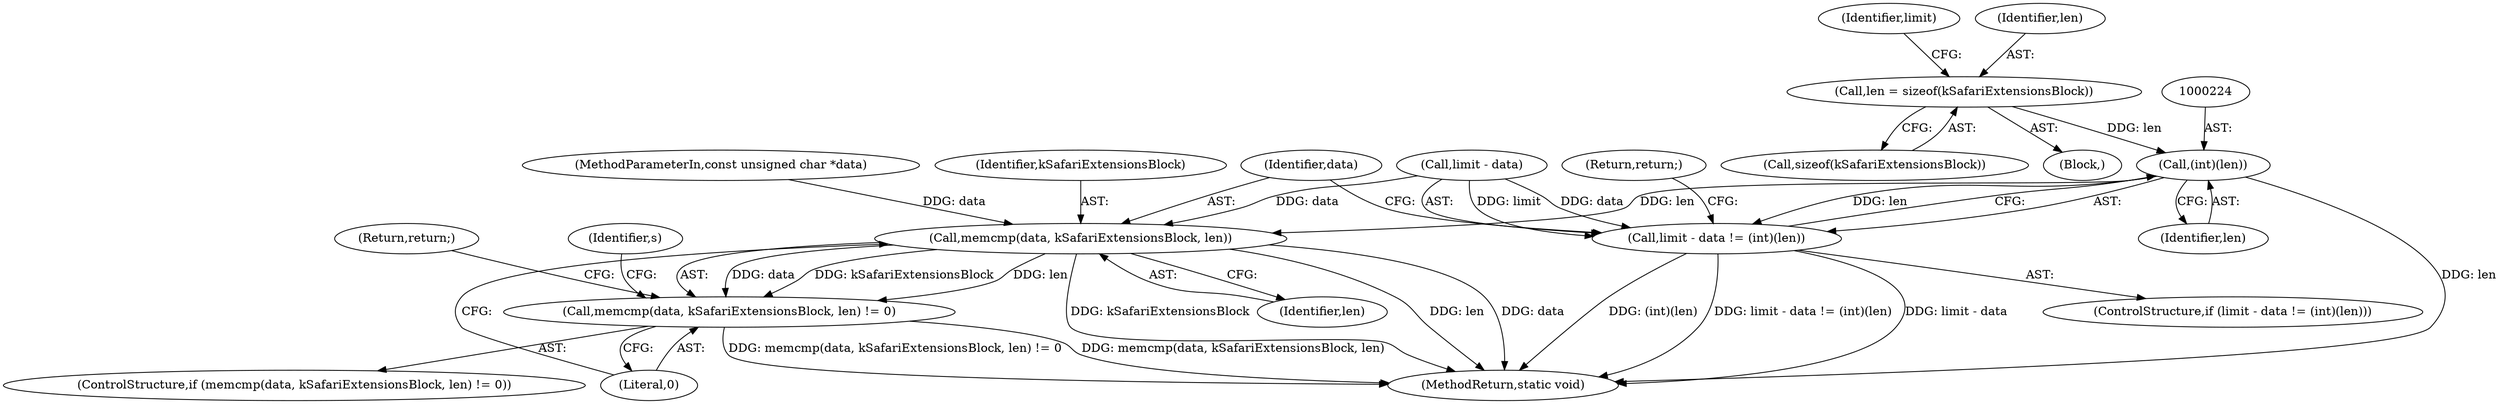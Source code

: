 digraph "0_openssl_a004e72b95835136d3f1ea90517f706c24c03da7_1@API" {
"1000214" [label="(Call,len = sizeof(kSafariExtensionsBlock))"];
"1000223" [label="(Call,(int)(len))"];
"1000219" [label="(Call,limit - data != (int)(len))"];
"1000229" [label="(Call,memcmp(data, kSafariExtensionsBlock, len))"];
"1000228" [label="(Call,memcmp(data, kSafariExtensionsBlock, len) != 0)"];
"1000234" [label="(Return,return;)"];
"1000121" [label="(MethodParameterIn,const unsigned char *data)"];
"1000212" [label="(Block,)"];
"1000219" [label="(Call,limit - data != (int)(len))"];
"1000218" [label="(ControlStructure,if (limit - data != (int)(len)))"];
"1000221" [label="(Identifier,limit)"];
"1000214" [label="(Call,len = sizeof(kSafariExtensionsBlock))"];
"1000226" [label="(Return,return;)"];
"1000223" [label="(Call,(int)(len))"];
"1000231" [label="(Identifier,kSafariExtensionsBlock)"];
"1000229" [label="(Call,memcmp(data, kSafariExtensionsBlock, len))"];
"1000228" [label="(Call,memcmp(data, kSafariExtensionsBlock, len) != 0)"];
"1000225" [label="(Identifier,len)"];
"1000227" [label="(ControlStructure,if (memcmp(data, kSafariExtensionsBlock, len) != 0))"];
"1000215" [label="(Identifier,len)"];
"1000230" [label="(Identifier,data)"];
"1000232" [label="(Identifier,len)"];
"1000220" [label="(Call,limit - data)"];
"1000216" [label="(Call,sizeof(kSafariExtensionsBlock))"];
"1000242" [label="(MethodReturn,static void)"];
"1000233" [label="(Literal,0)"];
"1000238" [label="(Identifier,s)"];
"1000214" -> "1000212"  [label="AST: "];
"1000214" -> "1000216"  [label="CFG: "];
"1000215" -> "1000214"  [label="AST: "];
"1000216" -> "1000214"  [label="AST: "];
"1000221" -> "1000214"  [label="CFG: "];
"1000214" -> "1000223"  [label="DDG: len"];
"1000223" -> "1000219"  [label="AST: "];
"1000223" -> "1000225"  [label="CFG: "];
"1000224" -> "1000223"  [label="AST: "];
"1000225" -> "1000223"  [label="AST: "];
"1000219" -> "1000223"  [label="CFG: "];
"1000223" -> "1000242"  [label="DDG: len"];
"1000223" -> "1000219"  [label="DDG: len"];
"1000223" -> "1000229"  [label="DDG: len"];
"1000219" -> "1000218"  [label="AST: "];
"1000220" -> "1000219"  [label="AST: "];
"1000226" -> "1000219"  [label="CFG: "];
"1000230" -> "1000219"  [label="CFG: "];
"1000219" -> "1000242"  [label="DDG: (int)(len)"];
"1000219" -> "1000242"  [label="DDG: limit - data != (int)(len)"];
"1000219" -> "1000242"  [label="DDG: limit - data"];
"1000220" -> "1000219"  [label="DDG: limit"];
"1000220" -> "1000219"  [label="DDG: data"];
"1000229" -> "1000228"  [label="AST: "];
"1000229" -> "1000232"  [label="CFG: "];
"1000230" -> "1000229"  [label="AST: "];
"1000231" -> "1000229"  [label="AST: "];
"1000232" -> "1000229"  [label="AST: "];
"1000233" -> "1000229"  [label="CFG: "];
"1000229" -> "1000242"  [label="DDG: kSafariExtensionsBlock"];
"1000229" -> "1000242"  [label="DDG: len"];
"1000229" -> "1000242"  [label="DDG: data"];
"1000229" -> "1000228"  [label="DDG: data"];
"1000229" -> "1000228"  [label="DDG: kSafariExtensionsBlock"];
"1000229" -> "1000228"  [label="DDG: len"];
"1000220" -> "1000229"  [label="DDG: data"];
"1000121" -> "1000229"  [label="DDG: data"];
"1000228" -> "1000227"  [label="AST: "];
"1000228" -> "1000233"  [label="CFG: "];
"1000233" -> "1000228"  [label="AST: "];
"1000234" -> "1000228"  [label="CFG: "];
"1000238" -> "1000228"  [label="CFG: "];
"1000228" -> "1000242"  [label="DDG: memcmp(data, kSafariExtensionsBlock, len) != 0"];
"1000228" -> "1000242"  [label="DDG: memcmp(data, kSafariExtensionsBlock, len)"];
}
